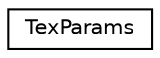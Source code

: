 digraph G
{
  edge [fontname="Helvetica",fontsize="10",labelfontname="Helvetica",labelfontsize="10"];
  node [fontname="Helvetica",fontsize="10",shape=record];
  rankdir=LR;
  Node1 [label="TexParams",height=0.2,width=0.4,color="black", fillcolor="white", style="filled",URL="$d1/d71/structTexParams.html"];
}
